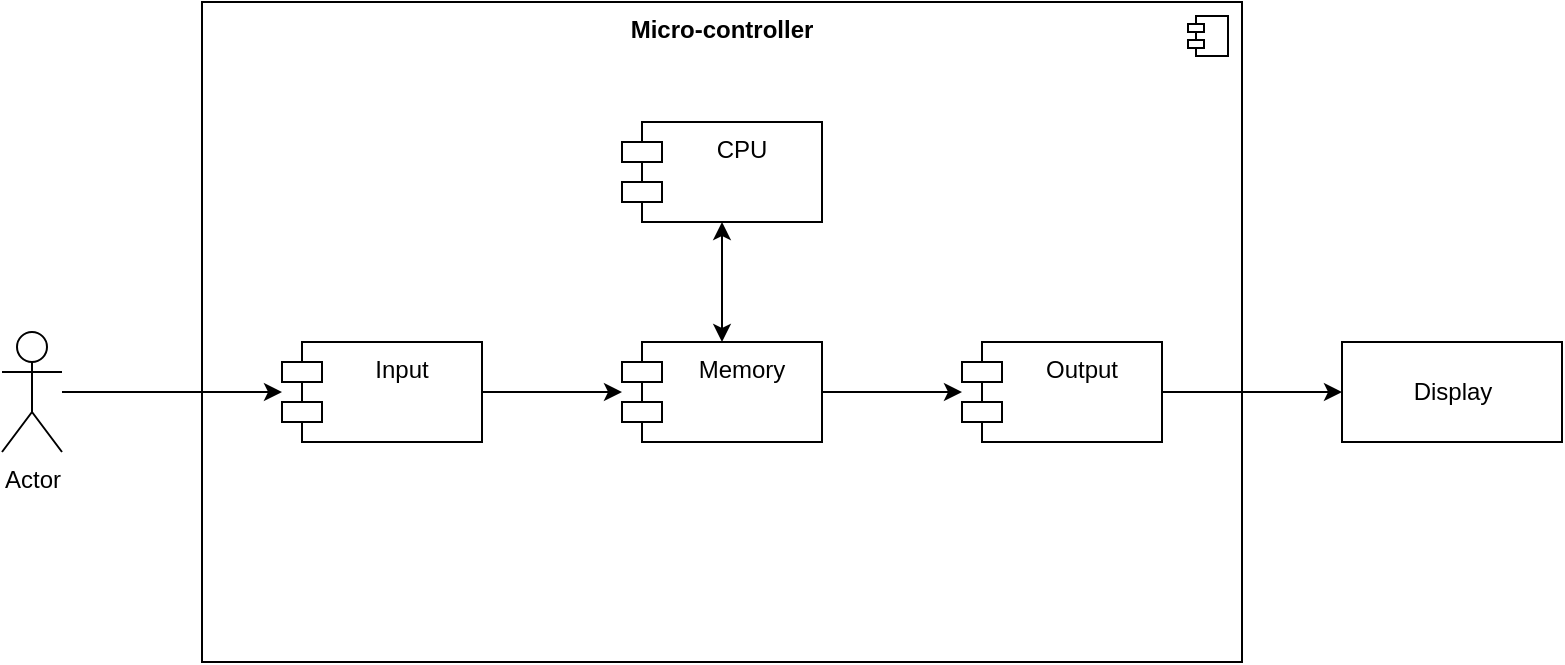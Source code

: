 <mxfile version="20.3.0" type="device"><diagram id="A98qIKJQvMU-9LVhRcOb" name="Page-1"><mxGraphModel dx="1038" dy="641" grid="1" gridSize="10" guides="1" tooltips="1" connect="1" arrows="1" fold="1" page="1" pageScale="1" pageWidth="850" pageHeight="1100" math="0" shadow="0"><root><mxCell id="0"/><mxCell id="1" parent="0"/><mxCell id="iKAYBGQd9BJ4mst40QuO-1" value="" style="html=1;dropTarget=0;align=right;" vertex="1" parent="1"><mxGeometry x="160" y="40" width="520" height="330" as="geometry"/></mxCell><mxCell id="iKAYBGQd9BJ4mst40QuO-2" value="" style="shape=module;jettyWidth=8;jettyHeight=4;" vertex="1" parent="iKAYBGQd9BJ4mst40QuO-1"><mxGeometry x="1" width="20" height="20" relative="1" as="geometry"><mxPoint x="-27" y="7" as="offset"/></mxGeometry></mxCell><mxCell id="iKAYBGQd9BJ4mst40QuO-13" value="Micro-controller" style="text;align=center;fontStyle=1;verticalAlign=middle;spacingLeft=3;spacingRight=3;strokeColor=none;rotatable=0;points=[[0,0.5],[1,0.5]];portConstraint=eastwest;" vertex="1" parent="1"><mxGeometry x="360" y="40" width="120" height="26" as="geometry"/></mxCell><mxCell id="iKAYBGQd9BJ4mst40QuO-15" value="CPU" style="shape=module;align=left;spacingLeft=20;align=center;verticalAlign=top;" vertex="1" parent="1"><mxGeometry x="370" y="100" width="100" height="50" as="geometry"/></mxCell><mxCell id="iKAYBGQd9BJ4mst40QuO-19" value="" style="edgeStyle=orthogonalEdgeStyle;rounded=0;orthogonalLoop=1;jettySize=auto;html=1;startArrow=classic;startFill=1;" edge="1" parent="1" source="iKAYBGQd9BJ4mst40QuO-16" target="iKAYBGQd9BJ4mst40QuO-15"><mxGeometry relative="1" as="geometry"/></mxCell><mxCell id="iKAYBGQd9BJ4mst40QuO-21" value="" style="edgeStyle=orthogonalEdgeStyle;rounded=0;orthogonalLoop=1;jettySize=auto;html=1;startArrow=none;startFill=0;" edge="1" parent="1" source="iKAYBGQd9BJ4mst40QuO-16" target="iKAYBGQd9BJ4mst40QuO-17"><mxGeometry relative="1" as="geometry"/></mxCell><mxCell id="iKAYBGQd9BJ4mst40QuO-16" value="Memory" style="shape=module;align=left;spacingLeft=20;align=center;verticalAlign=top;" vertex="1" parent="1"><mxGeometry x="370" y="210" width="100" height="50" as="geometry"/></mxCell><mxCell id="iKAYBGQd9BJ4mst40QuO-25" value="" style="edgeStyle=orthogonalEdgeStyle;rounded=0;orthogonalLoop=1;jettySize=auto;html=1;startArrow=none;startFill=0;" edge="1" parent="1" source="iKAYBGQd9BJ4mst40QuO-17" target="iKAYBGQd9BJ4mst40QuO-24"><mxGeometry relative="1" as="geometry"/></mxCell><mxCell id="iKAYBGQd9BJ4mst40QuO-17" value="Output" style="shape=module;align=left;spacingLeft=20;align=center;verticalAlign=top;" vertex="1" parent="1"><mxGeometry x="540" y="210" width="100" height="50" as="geometry"/></mxCell><mxCell id="iKAYBGQd9BJ4mst40QuO-20" value="" style="edgeStyle=orthogonalEdgeStyle;rounded=0;orthogonalLoop=1;jettySize=auto;html=1;startArrow=none;startFill=0;" edge="1" parent="1" source="iKAYBGQd9BJ4mst40QuO-18" target="iKAYBGQd9BJ4mst40QuO-16"><mxGeometry relative="1" as="geometry"/></mxCell><mxCell id="iKAYBGQd9BJ4mst40QuO-18" value="Input" style="shape=module;align=left;spacingLeft=20;align=center;verticalAlign=top;" vertex="1" parent="1"><mxGeometry x="200" y="210" width="100" height="50" as="geometry"/></mxCell><mxCell id="iKAYBGQd9BJ4mst40QuO-23" value="" style="edgeStyle=orthogonalEdgeStyle;rounded=0;orthogonalLoop=1;jettySize=auto;html=1;startArrow=none;startFill=0;" edge="1" parent="1" source="iKAYBGQd9BJ4mst40QuO-22" target="iKAYBGQd9BJ4mst40QuO-18"><mxGeometry relative="1" as="geometry"/></mxCell><mxCell id="iKAYBGQd9BJ4mst40QuO-22" value="Actor" style="shape=umlActor;verticalLabelPosition=bottom;verticalAlign=top;html=1;" vertex="1" parent="1"><mxGeometry x="60" y="205" width="30" height="60" as="geometry"/></mxCell><mxCell id="iKAYBGQd9BJ4mst40QuO-24" value="Display" style="html=1;" vertex="1" parent="1"><mxGeometry x="730" y="210" width="110" height="50" as="geometry"/></mxCell></root></mxGraphModel></diagram></mxfile>